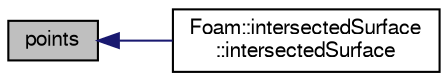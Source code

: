 digraph "points"
{
  bgcolor="transparent";
  edge [fontname="FreeSans",fontsize="10",labelfontname="FreeSans",labelfontsize="10"];
  node [fontname="FreeSans",fontsize="10",shape=record];
  rankdir="LR";
  Node325 [label="points",height=0.2,width=0.4,color="black", fillcolor="grey75", style="filled", fontcolor="black"];
  Node325 -> Node326 [dir="back",color="midnightblue",fontsize="10",style="solid",fontname="FreeSans"];
  Node326 [label="Foam::intersectedSurface\l::intersectedSurface",height=0.2,width=0.4,color="black",URL="$a25494.html#a6e95ab0cf81f4521899580c0caaaf6e7",tooltip="Construct from surface and intersection. isFirstSurface is needed. "];
}
